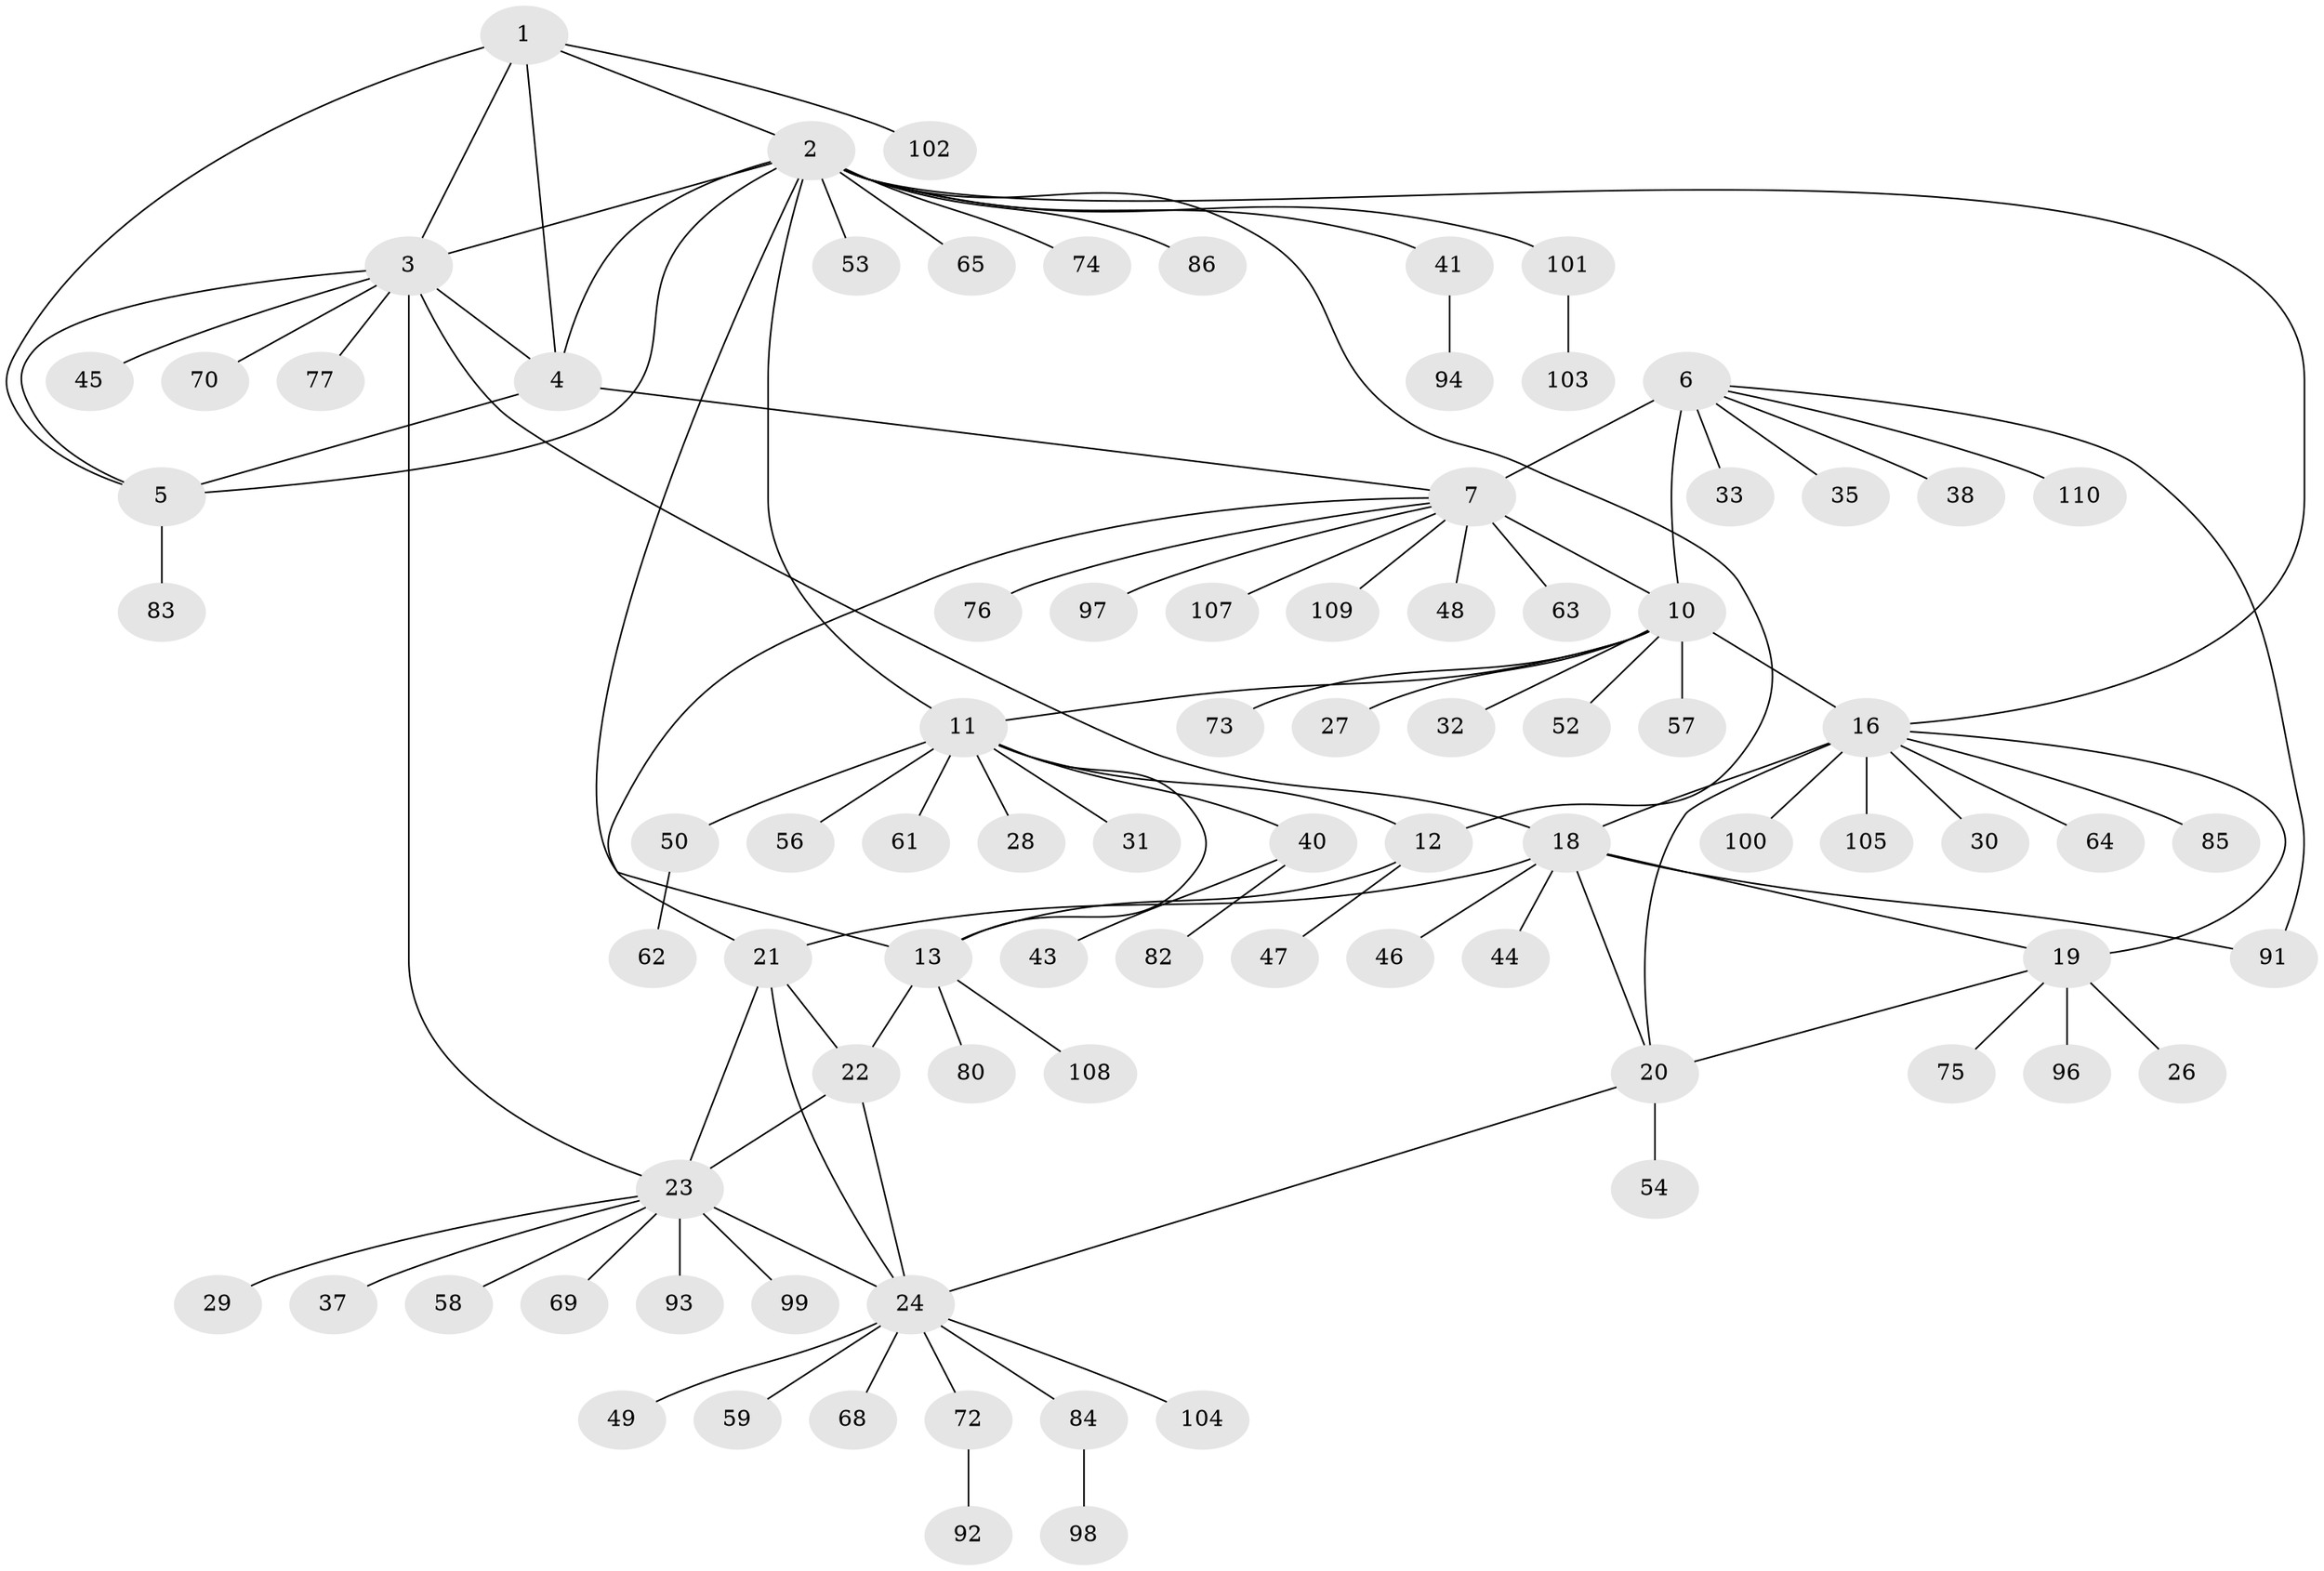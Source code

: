 // Generated by graph-tools (version 1.1) at 2025/24/03/03/25 07:24:13]
// undirected, 85 vertices, 108 edges
graph export_dot {
graph [start="1"]
  node [color=gray90,style=filled];
  1 [super="+60"];
  2 [super="+14"];
  3 [super="+42"];
  4 [super="+66"];
  5 [super="+34"];
  6 [super="+8"];
  7 [super="+9"];
  10 [super="+88"];
  11 [super="+15"];
  12 [super="+79"];
  13 [super="+55"];
  16 [super="+17"];
  18 [super="+71"];
  19 [super="+95"];
  20;
  21;
  22 [super="+36"];
  23 [super="+25"];
  24 [super="+112"];
  26;
  27 [super="+78"];
  28;
  29;
  30 [super="+113"];
  31;
  32;
  33;
  35 [super="+39"];
  37;
  38;
  40 [super="+81"];
  41 [super="+51"];
  43;
  44;
  45;
  46;
  47 [super="+67"];
  48;
  49;
  50 [super="+87"];
  52;
  53;
  54;
  56;
  57;
  58;
  59;
  61;
  62;
  63;
  64;
  65;
  68 [super="+89"];
  69;
  70;
  72;
  73;
  74;
  75;
  76;
  77;
  80;
  82;
  83 [super="+90"];
  84;
  85;
  86;
  91;
  92;
  93;
  94 [super="+111"];
  96;
  97;
  98 [super="+106"];
  99;
  100;
  101;
  102;
  103;
  104;
  105;
  107;
  108;
  109;
  110;
  1 -- 2;
  1 -- 3;
  1 -- 4;
  1 -- 5;
  1 -- 102;
  2 -- 3;
  2 -- 4;
  2 -- 5;
  2 -- 41;
  2 -- 53;
  2 -- 65;
  2 -- 74;
  2 -- 101;
  2 -- 86;
  2 -- 11 [weight=2];
  2 -- 12;
  2 -- 13;
  2 -- 16;
  3 -- 4;
  3 -- 5;
  3 -- 18;
  3 -- 45;
  3 -- 70;
  3 -- 77;
  3 -- 23;
  4 -- 5;
  4 -- 7;
  5 -- 83;
  6 -- 7 [weight=4];
  6 -- 10 [weight=2];
  6 -- 38;
  6 -- 33;
  6 -- 35;
  6 -- 91;
  6 -- 110;
  7 -- 10 [weight=2];
  7 -- 48;
  7 -- 63;
  7 -- 107;
  7 -- 109;
  7 -- 97;
  7 -- 21;
  7 -- 76;
  10 -- 11;
  10 -- 16;
  10 -- 27;
  10 -- 32;
  10 -- 52;
  10 -- 57;
  10 -- 73;
  11 -- 12 [weight=2];
  11 -- 13 [weight=2];
  11 -- 50;
  11 -- 56;
  11 -- 61;
  11 -- 28;
  11 -- 40;
  11 -- 31;
  12 -- 13;
  12 -- 47;
  13 -- 22;
  13 -- 108;
  13 -- 80;
  16 -- 18 [weight=2];
  16 -- 19 [weight=2];
  16 -- 20 [weight=2];
  16 -- 30;
  16 -- 64;
  16 -- 85;
  16 -- 100;
  16 -- 105;
  18 -- 19;
  18 -- 20;
  18 -- 44;
  18 -- 46;
  18 -- 91;
  18 -- 21;
  19 -- 20;
  19 -- 26;
  19 -- 75;
  19 -- 96;
  20 -- 24;
  20 -- 54;
  21 -- 22;
  21 -- 23 [weight=2];
  21 -- 24;
  22 -- 23 [weight=2];
  22 -- 24;
  23 -- 24 [weight=2];
  23 -- 37;
  23 -- 58;
  23 -- 69;
  23 -- 93;
  23 -- 99;
  23 -- 29;
  24 -- 49;
  24 -- 59;
  24 -- 68;
  24 -- 72;
  24 -- 84;
  24 -- 104;
  40 -- 43;
  40 -- 82;
  41 -- 94;
  50 -- 62;
  72 -- 92;
  84 -- 98;
  101 -- 103;
}
